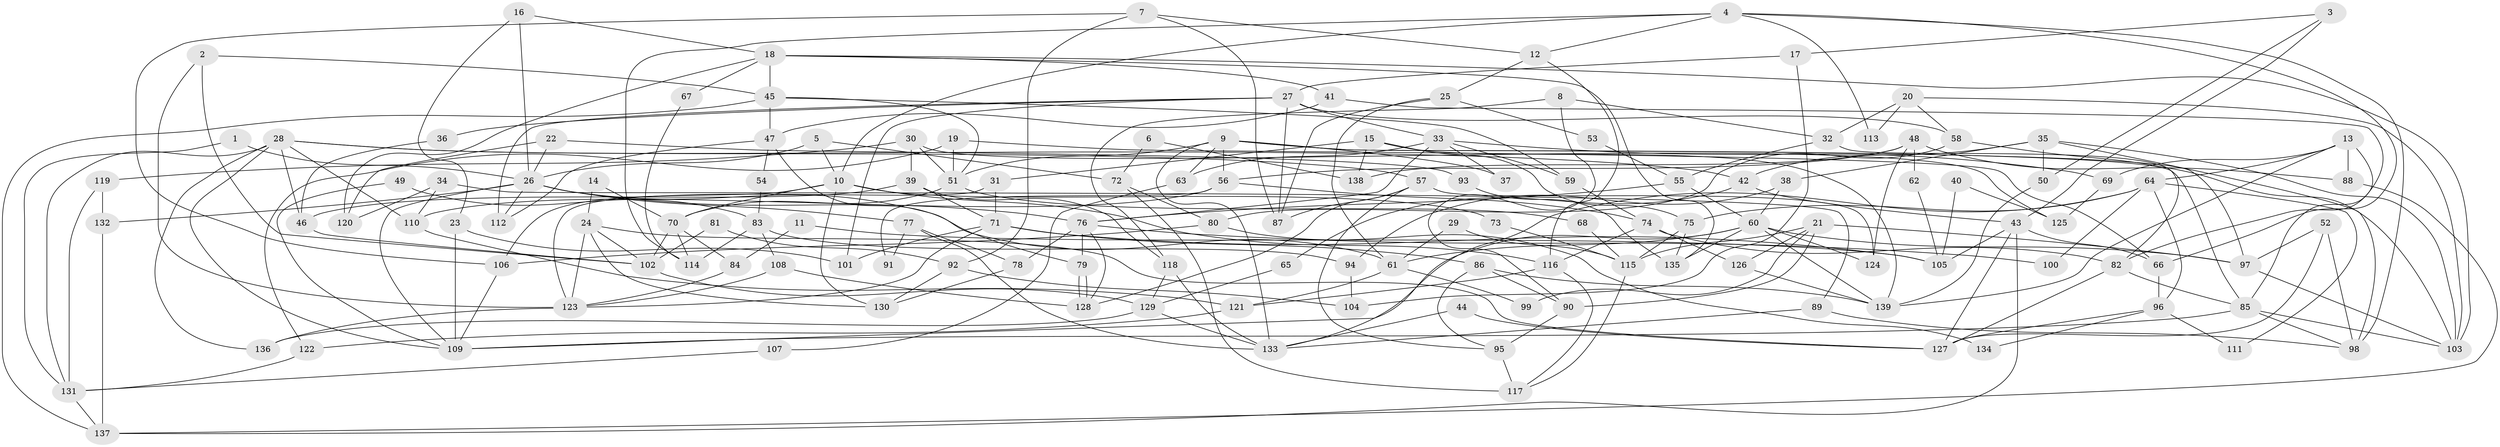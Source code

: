 // coarse degree distribution, {6: 0.12222222222222222, 7: 0.1111111111111111, 5: 0.15555555555555556, 3: 0.17777777777777778, 4: 0.14444444444444443, 11: 0.022222222222222223, 2: 0.15555555555555556, 8: 0.044444444444444446, 10: 0.011111111111111112, 14: 0.011111111111111112, 9: 0.044444444444444446}
// Generated by graph-tools (version 1.1) at 2025/41/03/06/25 10:41:57]
// undirected, 139 vertices, 278 edges
graph export_dot {
graph [start="1"]
  node [color=gray90,style=filled];
  1;
  2;
  3;
  4;
  5;
  6;
  7;
  8;
  9;
  10;
  11;
  12;
  13;
  14;
  15;
  16;
  17;
  18;
  19;
  20;
  21;
  22;
  23;
  24;
  25;
  26;
  27;
  28;
  29;
  30;
  31;
  32;
  33;
  34;
  35;
  36;
  37;
  38;
  39;
  40;
  41;
  42;
  43;
  44;
  45;
  46;
  47;
  48;
  49;
  50;
  51;
  52;
  53;
  54;
  55;
  56;
  57;
  58;
  59;
  60;
  61;
  62;
  63;
  64;
  65;
  66;
  67;
  68;
  69;
  70;
  71;
  72;
  73;
  74;
  75;
  76;
  77;
  78;
  79;
  80;
  81;
  82;
  83;
  84;
  85;
  86;
  87;
  88;
  89;
  90;
  91;
  92;
  93;
  94;
  95;
  96;
  97;
  98;
  99;
  100;
  101;
  102;
  103;
  104;
  105;
  106;
  107;
  108;
  109;
  110;
  111;
  112;
  113;
  114;
  115;
  116;
  117;
  118;
  119;
  120;
  121;
  122;
  123;
  124;
  125;
  126;
  127;
  128;
  129;
  130;
  131;
  132;
  133;
  134;
  135;
  136;
  137;
  138;
  139;
  1 -- 131;
  1 -- 26;
  2 -- 123;
  2 -- 45;
  2 -- 102;
  3 -- 50;
  3 -- 17;
  3 -- 43;
  4 -- 10;
  4 -- 12;
  4 -- 66;
  4 -- 98;
  4 -- 113;
  4 -- 114;
  5 -- 10;
  5 -- 26;
  5 -- 72;
  6 -- 72;
  6 -- 138;
  7 -- 106;
  7 -- 87;
  7 -- 12;
  7 -- 92;
  8 -- 90;
  8 -- 118;
  8 -- 32;
  9 -- 85;
  9 -- 97;
  9 -- 37;
  9 -- 51;
  9 -- 56;
  9 -- 63;
  9 -- 133;
  10 -- 116;
  10 -- 70;
  10 -- 73;
  10 -- 106;
  10 -- 130;
  11 -- 105;
  11 -- 84;
  12 -- 116;
  12 -- 25;
  13 -- 85;
  13 -- 64;
  13 -- 69;
  13 -- 88;
  13 -- 139;
  14 -- 70;
  14 -- 24;
  15 -- 75;
  15 -- 139;
  15 -- 31;
  15 -- 138;
  16 -- 18;
  16 -- 26;
  16 -- 23;
  17 -- 27;
  17 -- 104;
  18 -- 41;
  18 -- 103;
  18 -- 45;
  18 -- 67;
  18 -- 120;
  18 -- 135;
  19 -- 51;
  19 -- 66;
  19 -- 122;
  20 -- 58;
  20 -- 103;
  20 -- 32;
  20 -- 113;
  21 -- 115;
  21 -- 126;
  21 -- 90;
  21 -- 97;
  21 -- 99;
  22 -- 26;
  22 -- 120;
  22 -- 93;
  23 -- 109;
  23 -- 101;
  24 -- 102;
  24 -- 127;
  24 -- 123;
  24 -- 130;
  25 -- 61;
  25 -- 53;
  25 -- 87;
  26 -- 76;
  26 -- 109;
  26 -- 61;
  26 -- 77;
  26 -- 112;
  26 -- 132;
  27 -- 101;
  27 -- 87;
  27 -- 33;
  27 -- 36;
  27 -- 58;
  27 -- 112;
  28 -- 110;
  28 -- 136;
  28 -- 42;
  28 -- 46;
  28 -- 57;
  28 -- 109;
  28 -- 131;
  29 -- 61;
  29 -- 115;
  30 -- 39;
  30 -- 51;
  30 -- 119;
  30 -- 125;
  31 -- 71;
  31 -- 123;
  32 -- 55;
  32 -- 82;
  33 -- 76;
  33 -- 37;
  33 -- 59;
  33 -- 63;
  33 -- 69;
  34 -- 110;
  34 -- 89;
  34 -- 120;
  35 -- 103;
  35 -- 42;
  35 -- 38;
  35 -- 50;
  35 -- 98;
  36 -- 46;
  38 -- 60;
  38 -- 94;
  39 -- 71;
  39 -- 118;
  39 -- 46;
  40 -- 105;
  40 -- 125;
  41 -- 82;
  41 -- 47;
  42 -- 43;
  42 -- 65;
  43 -- 137;
  43 -- 66;
  43 -- 105;
  43 -- 127;
  44 -- 133;
  44 -- 127;
  45 -- 137;
  45 -- 47;
  45 -- 51;
  45 -- 59;
  46 -- 102;
  47 -- 112;
  47 -- 54;
  47 -- 79;
  48 -- 56;
  48 -- 124;
  48 -- 62;
  48 -- 88;
  48 -- 138;
  49 -- 83;
  49 -- 109;
  50 -- 139;
  51 -- 68;
  51 -- 70;
  52 -- 98;
  52 -- 97;
  52 -- 127;
  53 -- 55;
  54 -- 83;
  55 -- 60;
  55 -- 76;
  56 -- 74;
  56 -- 91;
  56 -- 110;
  57 -- 128;
  57 -- 87;
  57 -- 95;
  57 -- 124;
  58 -- 80;
  58 -- 103;
  59 -- 74;
  60 -- 109;
  60 -- 97;
  60 -- 61;
  60 -- 124;
  60 -- 135;
  60 -- 139;
  61 -- 99;
  61 -- 121;
  62 -- 105;
  63 -- 107;
  64 -- 96;
  64 -- 133;
  64 -- 75;
  64 -- 100;
  64 -- 111;
  65 -- 129;
  66 -- 96;
  67 -- 114;
  68 -- 115;
  69 -- 125;
  70 -- 102;
  70 -- 84;
  70 -- 114;
  71 -- 86;
  71 -- 123;
  71 -- 101;
  71 -- 105;
  72 -- 117;
  72 -- 80;
  73 -- 115;
  74 -- 82;
  74 -- 116;
  74 -- 126;
  75 -- 135;
  75 -- 115;
  76 -- 79;
  76 -- 78;
  76 -- 100;
  76 -- 128;
  77 -- 78;
  77 -- 91;
  77 -- 133;
  78 -- 130;
  79 -- 128;
  79 -- 128;
  80 -- 106;
  80 -- 134;
  81 -- 92;
  81 -- 102;
  82 -- 127;
  82 -- 85;
  83 -- 108;
  83 -- 114;
  83 -- 94;
  84 -- 123;
  85 -- 98;
  85 -- 103;
  85 -- 109;
  86 -- 90;
  86 -- 139;
  86 -- 95;
  88 -- 137;
  89 -- 98;
  89 -- 133;
  90 -- 95;
  92 -- 130;
  92 -- 104;
  93 -- 135;
  94 -- 104;
  95 -- 117;
  96 -- 127;
  96 -- 111;
  96 -- 134;
  97 -- 103;
  102 -- 129;
  106 -- 109;
  107 -- 131;
  108 -- 128;
  108 -- 123;
  110 -- 121;
  115 -- 117;
  116 -- 121;
  116 -- 117;
  118 -- 129;
  118 -- 133;
  119 -- 131;
  119 -- 132;
  121 -- 122;
  122 -- 131;
  123 -- 136;
  126 -- 139;
  129 -- 133;
  129 -- 136;
  131 -- 137;
  132 -- 137;
}

